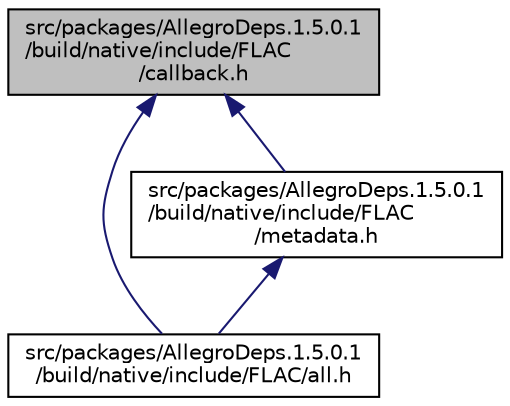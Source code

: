 digraph "src/packages/AllegroDeps.1.5.0.1/build/native/include/FLAC/callback.h"
{
  edge [fontname="Helvetica",fontsize="10",labelfontname="Helvetica",labelfontsize="10"];
  node [fontname="Helvetica",fontsize="10",shape=record];
  Node4 [label="src/packages/AllegroDeps.1.5.0.1\l/build/native/include/FLAC\l/callback.h",height=0.2,width=0.4,color="black", fillcolor="grey75", style="filled", fontcolor="black"];
  Node4 -> Node5 [dir="back",color="midnightblue",fontsize="10",style="solid",fontname="Helvetica"];
  Node5 [label="src/packages/AllegroDeps.1.5.0.1\l/build/native/include/FLAC/all.h",height=0.2,width=0.4,color="black", fillcolor="white", style="filled",URL="$all_8h.html"];
  Node4 -> Node6 [dir="back",color="midnightblue",fontsize="10",style="solid",fontname="Helvetica"];
  Node6 [label="src/packages/AllegroDeps.1.5.0.1\l/build/native/include/FLAC\l/metadata.h",height=0.2,width=0.4,color="black", fillcolor="white", style="filled",URL="$metadata_8h.html",tooltip="This module provides functions for creating and manipulating FLAC metadata blocks in memory..."];
  Node6 -> Node5 [dir="back",color="midnightblue",fontsize="10",style="solid",fontname="Helvetica"];
}
